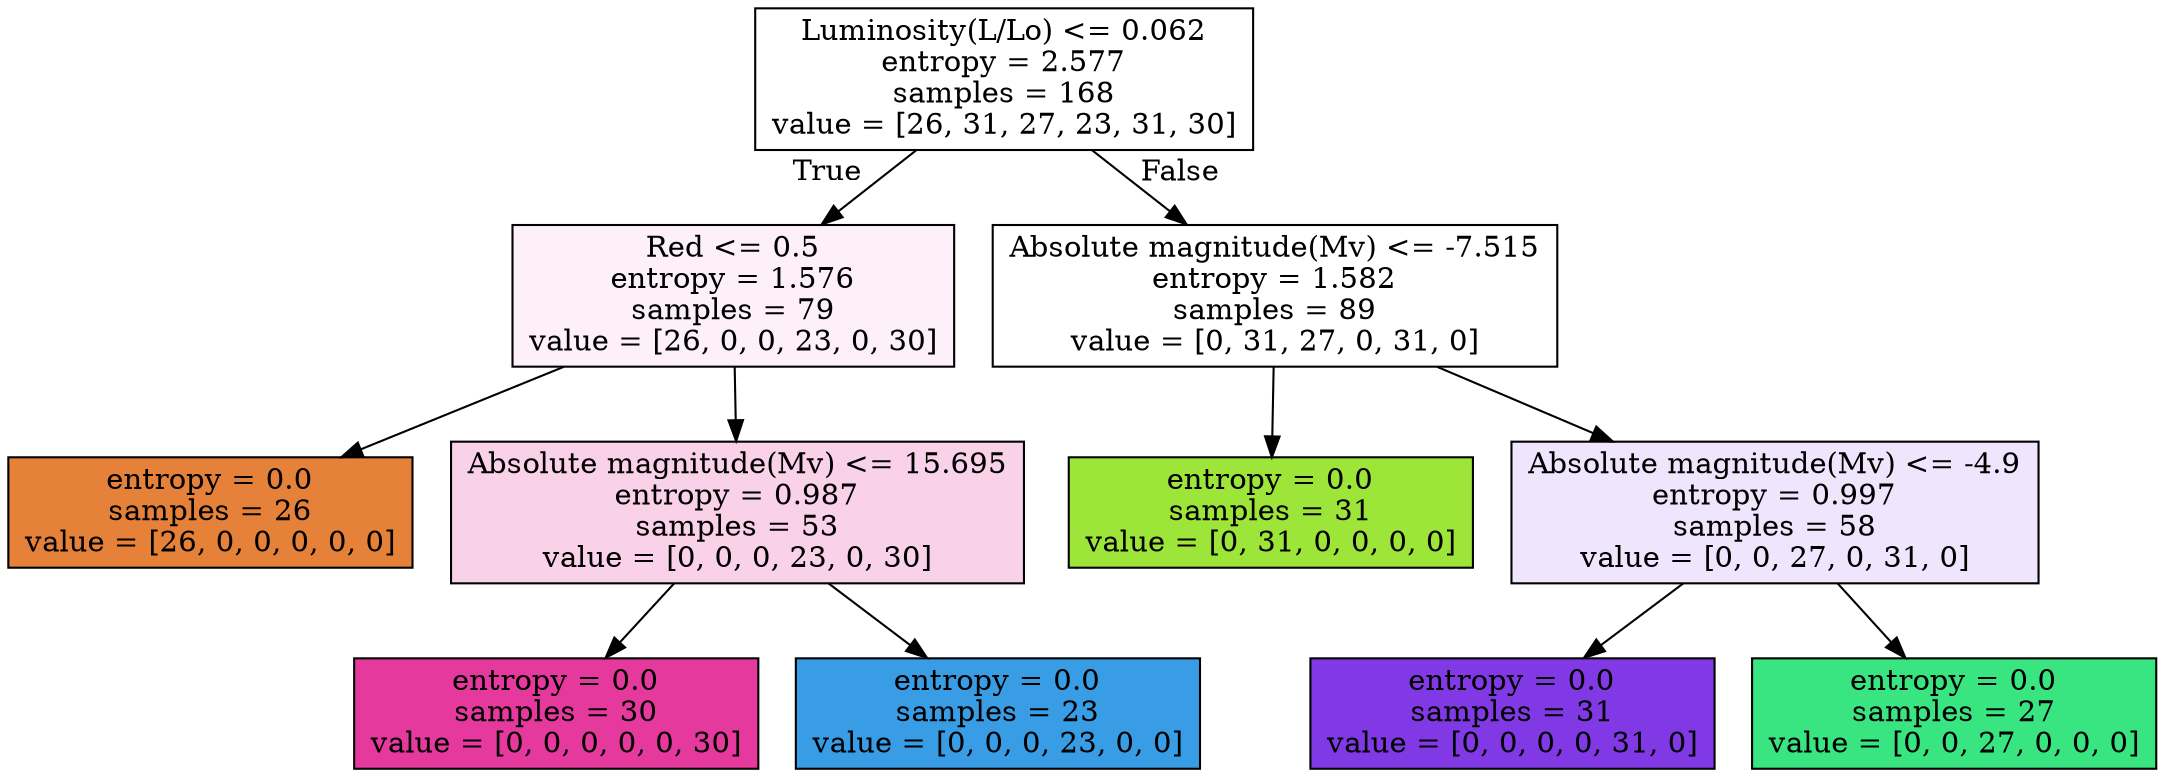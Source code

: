 digraph Tree {
node [shape=box, style="filled", color="black"] ;
0 [label="Luminosity(L/Lo) <= 0.062\nentropy = 2.577\nsamples = 168\nvalue = [26, 31, 27, 23, 31, 30]", fillcolor="#ffffff"] ;
1 [label="Red <= 0.5\nentropy = 1.576\nsamples = 79\nvalue = [26, 0, 0, 23, 0, 30]", fillcolor="#fdf0f8"] ;
0 -> 1 [labeldistance=2.5, labelangle=45, headlabel="True"] ;
2 [label="entropy = 0.0\nsamples = 26\nvalue = [26, 0, 0, 0, 0, 0]", fillcolor="#e58139"] ;
1 -> 2 ;
3 [label="Absolute magnitude(Mv) <= 15.695\nentropy = 0.987\nsamples = 53\nvalue = [0, 0, 0, 23, 0, 30]", fillcolor="#f9d1e8"] ;
1 -> 3 ;
4 [label="entropy = 0.0\nsamples = 30\nvalue = [0, 0, 0, 0, 0, 30]", fillcolor="#e5399d"] ;
3 -> 4 ;
5 [label="entropy = 0.0\nsamples = 23\nvalue = [0, 0, 0, 23, 0, 0]", fillcolor="#399de5"] ;
3 -> 5 ;
6 [label="Absolute magnitude(Mv) <= -7.515\nentropy = 1.582\nsamples = 89\nvalue = [0, 31, 27, 0, 31, 0]", fillcolor="#ffffff"] ;
0 -> 6 [labeldistance=2.5, labelangle=-45, headlabel="False"] ;
7 [label="entropy = 0.0\nsamples = 31\nvalue = [0, 31, 0, 0, 0, 0]", fillcolor="#9de539"] ;
6 -> 7 ;
8 [label="Absolute magnitude(Mv) <= -4.9\nentropy = 0.997\nsamples = 58\nvalue = [0, 0, 27, 0, 31, 0]", fillcolor="#efe5fc"] ;
6 -> 8 ;
9 [label="entropy = 0.0\nsamples = 31\nvalue = [0, 0, 0, 0, 31, 0]", fillcolor="#8139e5"] ;
8 -> 9 ;
10 [label="entropy = 0.0\nsamples = 27\nvalue = [0, 0, 27, 0, 0, 0]", fillcolor="#39e581"] ;
8 -> 10 ;
}